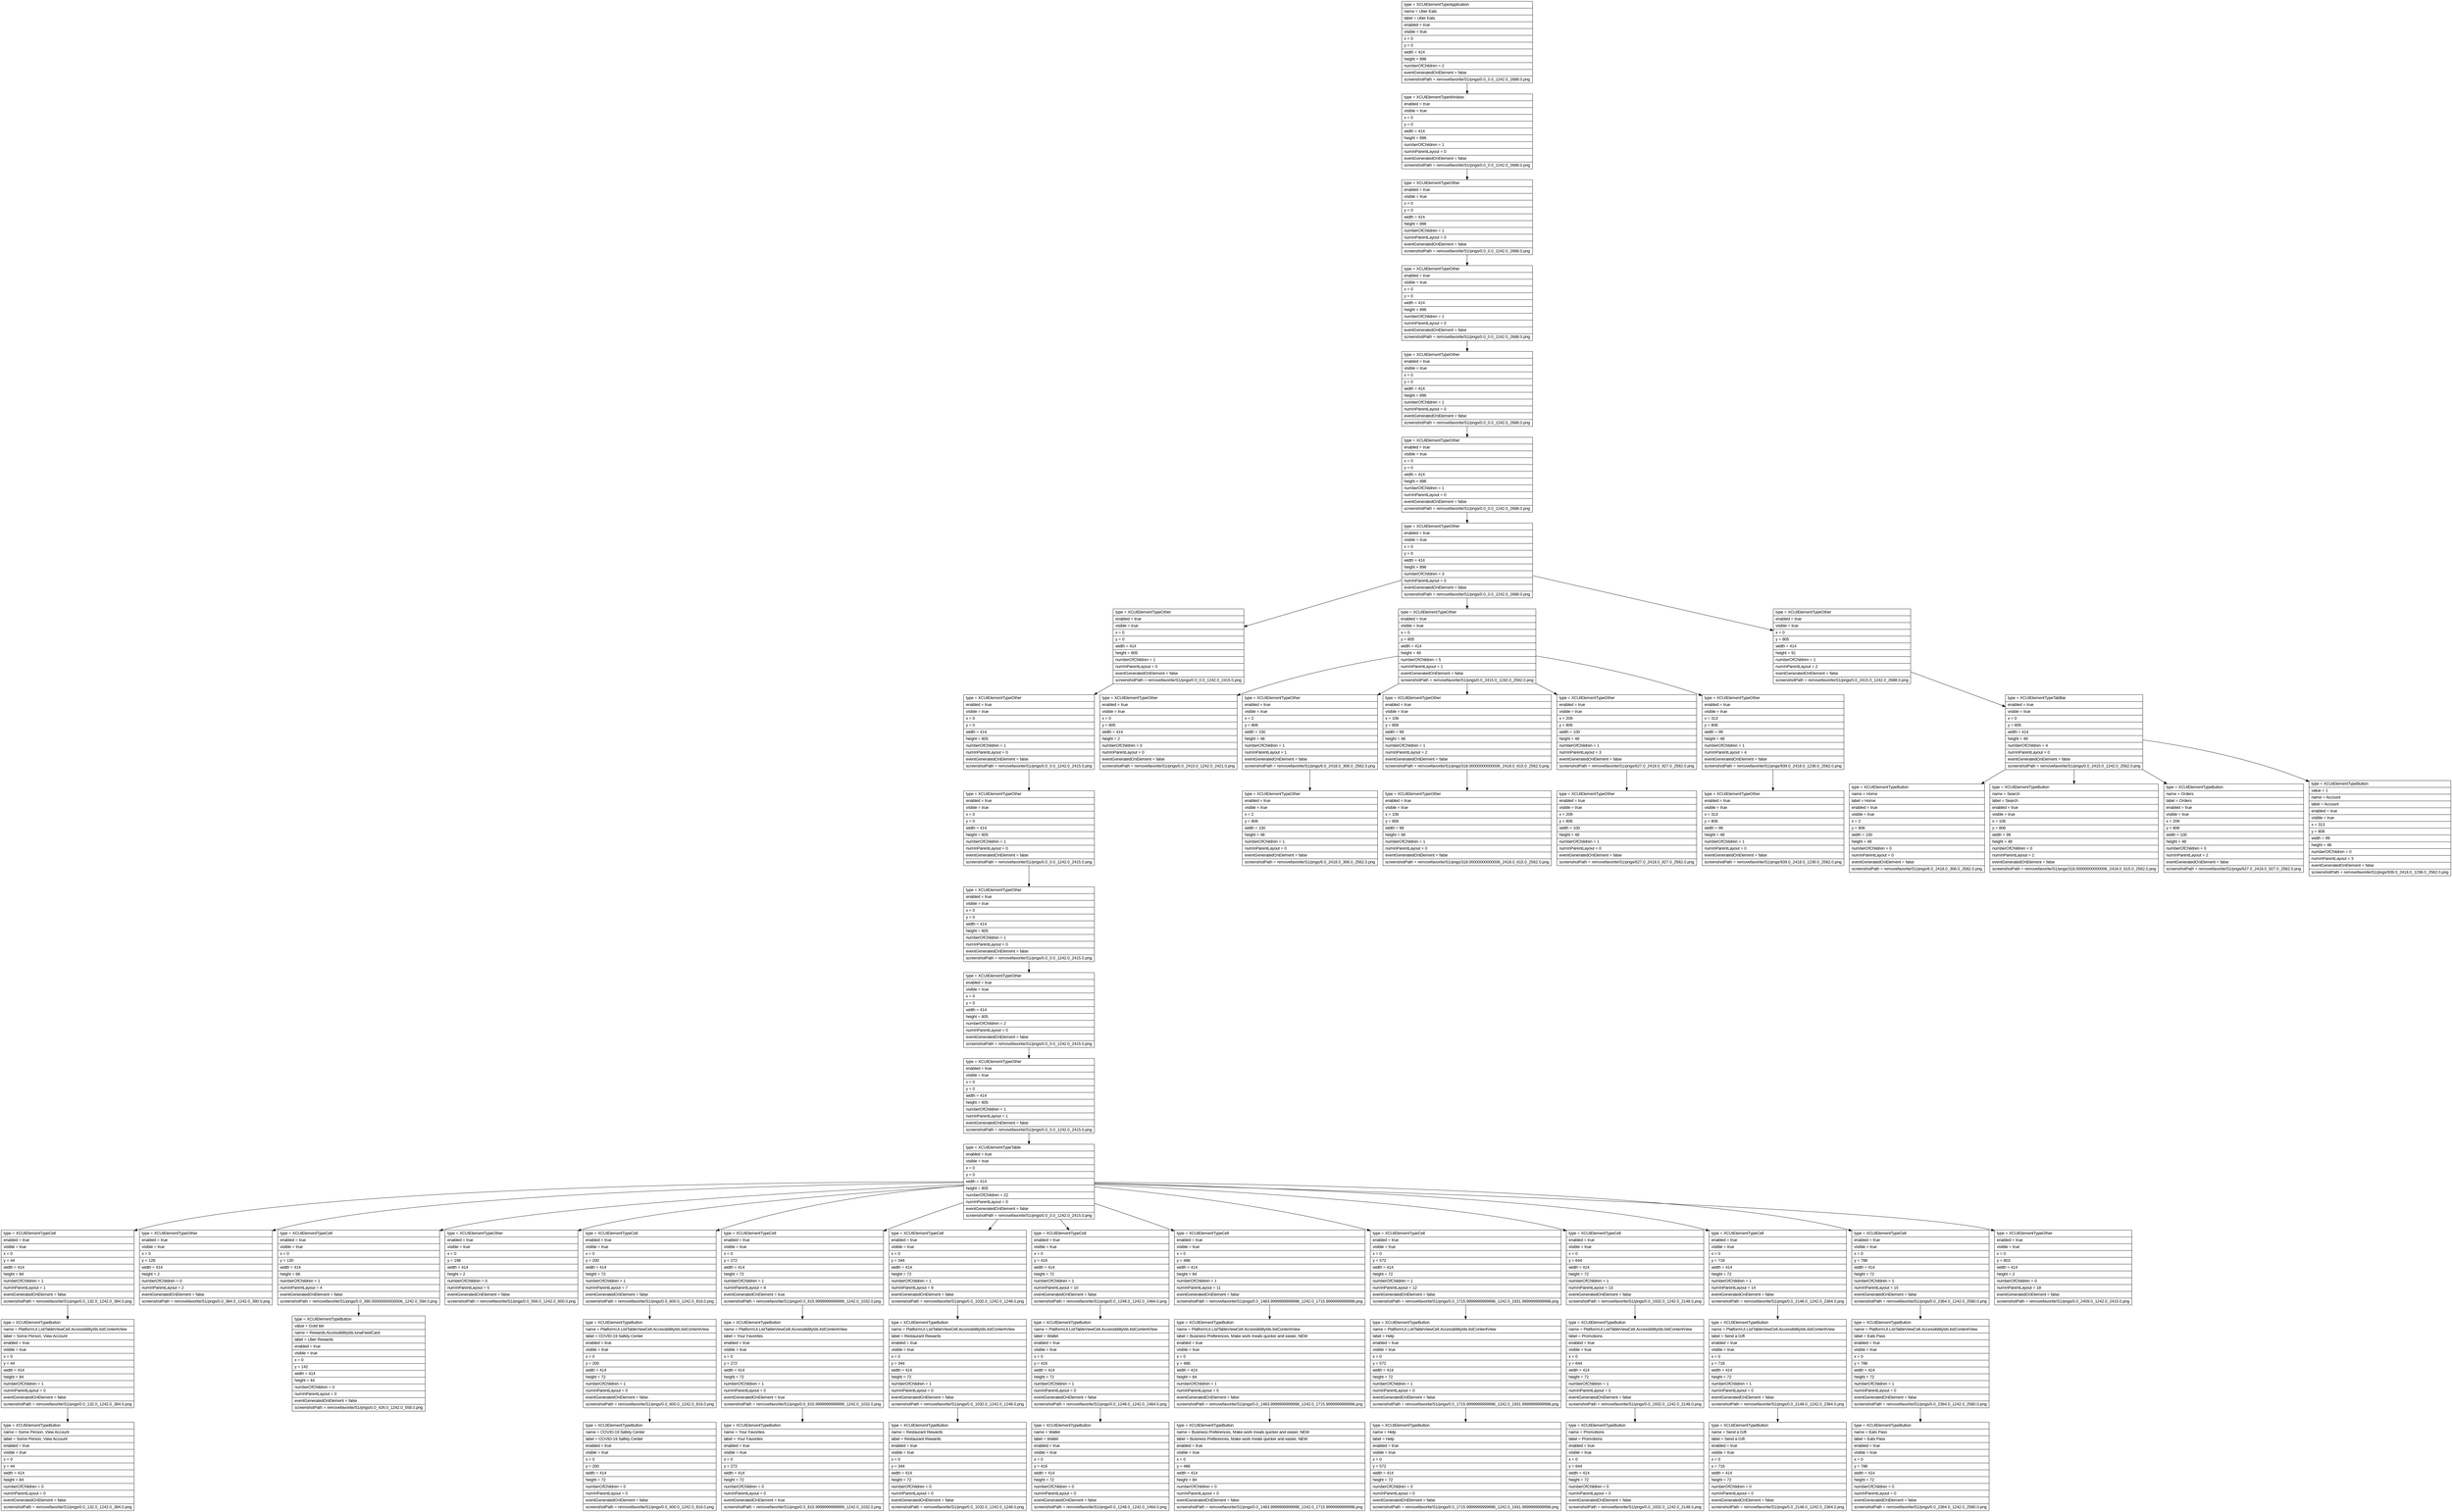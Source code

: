 digraph Layout {

	node [shape=record fontname=Arial];

	0	[label="{type = XCUIElementTypeApplication\l|name = Uber Eats\l|label = Uber Eats\l|enabled = true\l|visible = true\l|x = 0\l|y = 0\l|width = 414\l|height = 896\l|numberOfChildren = 2\l|eventGeneratedOnElement = false \l|screenshotPath = removefavorite/S1/pngs/0.0_0.0_1242.0_2688.0.png\l}"]
	1	[label="{type = XCUIElementTypeWindow\l|enabled = true\l|visible = true\l|x = 0\l|y = 0\l|width = 414\l|height = 896\l|numberOfChildren = 1\l|numInParentLayout = 0\l|eventGeneratedOnElement = false \l|screenshotPath = removefavorite/S1/pngs/0.0_0.0_1242.0_2688.0.png\l}"]
	2	[label="{type = XCUIElementTypeOther\l|enabled = true\l|visible = true\l|x = 0\l|y = 0\l|width = 414\l|height = 896\l|numberOfChildren = 1\l|numInParentLayout = 0\l|eventGeneratedOnElement = false \l|screenshotPath = removefavorite/S1/pngs/0.0_0.0_1242.0_2688.0.png\l}"]
	3	[label="{type = XCUIElementTypeOther\l|enabled = true\l|visible = true\l|x = 0\l|y = 0\l|width = 414\l|height = 896\l|numberOfChildren = 1\l|numInParentLayout = 0\l|eventGeneratedOnElement = false \l|screenshotPath = removefavorite/S1/pngs/0.0_0.0_1242.0_2688.0.png\l}"]
	4	[label="{type = XCUIElementTypeOther\l|enabled = true\l|visible = true\l|x = 0\l|y = 0\l|width = 414\l|height = 896\l|numberOfChildren = 1\l|numInParentLayout = 0\l|eventGeneratedOnElement = false \l|screenshotPath = removefavorite/S1/pngs/0.0_0.0_1242.0_2688.0.png\l}"]
	5	[label="{type = XCUIElementTypeOther\l|enabled = true\l|visible = true\l|x = 0\l|y = 0\l|width = 414\l|height = 896\l|numberOfChildren = 1\l|numInParentLayout = 0\l|eventGeneratedOnElement = false \l|screenshotPath = removefavorite/S1/pngs/0.0_0.0_1242.0_2688.0.png\l}"]
	6	[label="{type = XCUIElementTypeOther\l|enabled = true\l|visible = true\l|x = 0\l|y = 0\l|width = 414\l|height = 896\l|numberOfChildren = 3\l|numInParentLayout = 0\l|eventGeneratedOnElement = false \l|screenshotPath = removefavorite/S1/pngs/0.0_0.0_1242.0_2688.0.png\l}"]
	7	[label="{type = XCUIElementTypeOther\l|enabled = true\l|visible = true\l|x = 0\l|y = 0\l|width = 414\l|height = 805\l|numberOfChildren = 1\l|numInParentLayout = 0\l|eventGeneratedOnElement = false \l|screenshotPath = removefavorite/S1/pngs/0.0_0.0_1242.0_2415.0.png\l}"]
	8	[label="{type = XCUIElementTypeOther\l|enabled = true\l|visible = true\l|x = 0\l|y = 805\l|width = 414\l|height = 49\l|numberOfChildren = 5\l|numInParentLayout = 1\l|eventGeneratedOnElement = false \l|screenshotPath = removefavorite/S1/pngs/0.0_2415.0_1242.0_2562.0.png\l}"]
	9	[label="{type = XCUIElementTypeOther\l|enabled = true\l|visible = true\l|x = 0\l|y = 805\l|width = 414\l|height = 91\l|numberOfChildren = 1\l|numInParentLayout = 2\l|eventGeneratedOnElement = false \l|screenshotPath = removefavorite/S1/pngs/0.0_2415.0_1242.0_2688.0.png\l}"]
	10	[label="{type = XCUIElementTypeOther\l|enabled = true\l|visible = true\l|x = 0\l|y = 0\l|width = 414\l|height = 805\l|numberOfChildren = 1\l|numInParentLayout = 0\l|eventGeneratedOnElement = false \l|screenshotPath = removefavorite/S1/pngs/0.0_0.0_1242.0_2415.0.png\l}"]
	11	[label="{type = XCUIElementTypeOther\l|enabled = true\l|visible = true\l|x = 0\l|y = 805\l|width = 414\l|height = 2\l|numberOfChildren = 0\l|numInParentLayout = 0\l|eventGeneratedOnElement = false \l|screenshotPath = removefavorite/S1/pngs/0.0_2415.0_1242.0_2421.0.png\l}"]
	12	[label="{type = XCUIElementTypeOther\l|enabled = true\l|visible = true\l|x = 2\l|y = 806\l|width = 100\l|height = 48\l|numberOfChildren = 1\l|numInParentLayout = 1\l|eventGeneratedOnElement = false \l|screenshotPath = removefavorite/S1/pngs/6.0_2418.0_306.0_2562.0.png\l}"]
	13	[label="{type = XCUIElementTypeOther\l|enabled = true\l|visible = true\l|x = 106\l|y = 806\l|width = 99\l|height = 48\l|numberOfChildren = 1\l|numInParentLayout = 2\l|eventGeneratedOnElement = false \l|screenshotPath = removefavorite/S1/pngs/318.00000000000006_2418.0_615.0_2562.0.png\l}"]
	14	[label="{type = XCUIElementTypeOther\l|enabled = true\l|visible = true\l|x = 209\l|y = 806\l|width = 100\l|height = 48\l|numberOfChildren = 1\l|numInParentLayout = 3\l|eventGeneratedOnElement = false \l|screenshotPath = removefavorite/S1/pngs/627.0_2418.0_927.0_2562.0.png\l}"]
	15	[label="{type = XCUIElementTypeOther\l|enabled = true\l|visible = true\l|x = 313\l|y = 806\l|width = 99\l|height = 48\l|numberOfChildren = 1\l|numInParentLayout = 4\l|eventGeneratedOnElement = false \l|screenshotPath = removefavorite/S1/pngs/939.0_2418.0_1236.0_2562.0.png\l}"]
	16	[label="{type = XCUIElementTypeTabBar\l|enabled = true\l|visible = true\l|x = 0\l|y = 805\l|width = 414\l|height = 49\l|numberOfChildren = 4\l|numInParentLayout = 0\l|eventGeneratedOnElement = false \l|screenshotPath = removefavorite/S1/pngs/0.0_2415.0_1242.0_2562.0.png\l}"]
	17	[label="{type = XCUIElementTypeOther\l|enabled = true\l|visible = true\l|x = 0\l|y = 0\l|width = 414\l|height = 805\l|numberOfChildren = 1\l|numInParentLayout = 0\l|eventGeneratedOnElement = false \l|screenshotPath = removefavorite/S1/pngs/0.0_0.0_1242.0_2415.0.png\l}"]
	18	[label="{type = XCUIElementTypeOther\l|enabled = true\l|visible = true\l|x = 2\l|y = 806\l|width = 100\l|height = 48\l|numberOfChildren = 1\l|numInParentLayout = 0\l|eventGeneratedOnElement = false \l|screenshotPath = removefavorite/S1/pngs/6.0_2418.0_306.0_2562.0.png\l}"]
	19	[label="{type = XCUIElementTypeOther\l|enabled = true\l|visible = true\l|x = 106\l|y = 806\l|width = 99\l|height = 48\l|numberOfChildren = 1\l|numInParentLayout = 0\l|eventGeneratedOnElement = false \l|screenshotPath = removefavorite/S1/pngs/318.00000000000006_2418.0_615.0_2562.0.png\l}"]
	20	[label="{type = XCUIElementTypeOther\l|enabled = true\l|visible = true\l|x = 209\l|y = 806\l|width = 100\l|height = 48\l|numberOfChildren = 1\l|numInParentLayout = 0\l|eventGeneratedOnElement = false \l|screenshotPath = removefavorite/S1/pngs/627.0_2418.0_927.0_2562.0.png\l}"]
	21	[label="{type = XCUIElementTypeOther\l|enabled = true\l|visible = true\l|x = 313\l|y = 806\l|width = 99\l|height = 48\l|numberOfChildren = 1\l|numInParentLayout = 0\l|eventGeneratedOnElement = false \l|screenshotPath = removefavorite/S1/pngs/939.0_2418.0_1236.0_2562.0.png\l}"]
	22	[label="{type = XCUIElementTypeButton\l|name = Home\l|label = Home\l|enabled = true\l|visible = true\l|x = 2\l|y = 806\l|width = 100\l|height = 48\l|numberOfChildren = 0\l|numInParentLayout = 0\l|eventGeneratedOnElement = false \l|screenshotPath = removefavorite/S1/pngs/6.0_2418.0_306.0_2562.0.png\l}"]
	23	[label="{type = XCUIElementTypeButton\l|name = Search\l|label = Search\l|enabled = true\l|visible = true\l|x = 106\l|y = 806\l|width = 99\l|height = 48\l|numberOfChildren = 0\l|numInParentLayout = 1\l|eventGeneratedOnElement = false \l|screenshotPath = removefavorite/S1/pngs/318.00000000000006_2418.0_615.0_2562.0.png\l}"]
	24	[label="{type = XCUIElementTypeButton\l|name = Orders\l|label = Orders\l|enabled = true\l|visible = true\l|x = 209\l|y = 806\l|width = 100\l|height = 48\l|numberOfChildren = 0\l|numInParentLayout = 2\l|eventGeneratedOnElement = false \l|screenshotPath = removefavorite/S1/pngs/627.0_2418.0_927.0_2562.0.png\l}"]
	25	[label="{type = XCUIElementTypeButton\l|value = 1\l|name = Account\l|label = Account\l|enabled = true\l|visible = true\l|x = 313\l|y = 806\l|width = 99\l|height = 48\l|numberOfChildren = 0\l|numInParentLayout = 3\l|eventGeneratedOnElement = false \l|screenshotPath = removefavorite/S1/pngs/939.0_2418.0_1236.0_2562.0.png\l}"]
	26	[label="{type = XCUIElementTypeOther\l|enabled = true\l|visible = true\l|x = 0\l|y = 0\l|width = 414\l|height = 805\l|numberOfChildren = 1\l|numInParentLayout = 0\l|eventGeneratedOnElement = false \l|screenshotPath = removefavorite/S1/pngs/0.0_0.0_1242.0_2415.0.png\l}"]
	27	[label="{type = XCUIElementTypeOther\l|enabled = true\l|visible = true\l|x = 0\l|y = 0\l|width = 414\l|height = 805\l|numberOfChildren = 2\l|numInParentLayout = 0\l|eventGeneratedOnElement = false \l|screenshotPath = removefavorite/S1/pngs/0.0_0.0_1242.0_2415.0.png\l}"]
	28	[label="{type = XCUIElementTypeOther\l|enabled = true\l|visible = true\l|x = 0\l|y = 0\l|width = 414\l|height = 805\l|numberOfChildren = 1\l|numInParentLayout = 1\l|eventGeneratedOnElement = false \l|screenshotPath = removefavorite/S1/pngs/0.0_0.0_1242.0_2415.0.png\l}"]
	29	[label="{type = XCUIElementTypeTable\l|enabled = true\l|visible = true\l|x = 0\l|y = 0\l|width = 414\l|height = 805\l|numberOfChildren = 22\l|numInParentLayout = 0\l|eventGeneratedOnElement = false \l|screenshotPath = removefavorite/S1/pngs/0.0_0.0_1242.0_2415.0.png\l}"]
	30	[label="{type = XCUIElementTypeCell\l|enabled = true\l|visible = true\l|x = 0\l|y = 44\l|width = 414\l|height = 84\l|numberOfChildren = 1\l|numInParentLayout = 1\l|eventGeneratedOnElement = false \l|screenshotPath = removefavorite/S1/pngs/0.0_132.0_1242.0_384.0.png\l}"]
	31	[label="{type = XCUIElementTypeOther\l|enabled = true\l|visible = true\l|x = 0\l|y = 128\l|width = 414\l|height = 2\l|numberOfChildren = 0\l|numInParentLayout = 2\l|eventGeneratedOnElement = false \l|screenshotPath = removefavorite/S1/pngs/0.0_384.0_1242.0_390.0.png\l}"]
	32	[label="{type = XCUIElementTypeCell\l|enabled = true\l|visible = true\l|x = 0\l|y = 130\l|width = 414\l|height = 68\l|numberOfChildren = 1\l|numInParentLayout = 4\l|eventGeneratedOnElement = false \l|screenshotPath = removefavorite/S1/pngs/0.0_390.00000000000006_1242.0_594.0.png\l}"]
	33	[label="{type = XCUIElementTypeOther\l|enabled = true\l|visible = true\l|x = 0\l|y = 198\l|width = 414\l|height = 2\l|numberOfChildren = 0\l|numInParentLayout = 5\l|eventGeneratedOnElement = false \l|screenshotPath = removefavorite/S1/pngs/0.0_594.0_1242.0_600.0.png\l}"]
	34	[label="{type = XCUIElementTypeCell\l|enabled = true\l|visible = true\l|x = 0\l|y = 200\l|width = 414\l|height = 72\l|numberOfChildren = 1\l|numInParentLayout = 7\l|eventGeneratedOnElement = false \l|screenshotPath = removefavorite/S1/pngs/0.0_600.0_1242.0_816.0.png\l}"]
	35	[label="{type = XCUIElementTypeCell\l|enabled = true\l|visible = true\l|x = 0\l|y = 272\l|width = 414\l|height = 72\l|numberOfChildren = 1\l|numInParentLayout = 8\l|eventGeneratedOnElement = true \l|screenshotPath = removefavorite/S1/pngs/0.0_815.9999999999999_1242.0_1032.0.png\l}"]
	36	[label="{type = XCUIElementTypeCell\l|enabled = true\l|visible = true\l|x = 0\l|y = 344\l|width = 414\l|height = 72\l|numberOfChildren = 1\l|numInParentLayout = 9\l|eventGeneratedOnElement = false \l|screenshotPath = removefavorite/S1/pngs/0.0_1032.0_1242.0_1248.0.png\l}"]
	37	[label="{type = XCUIElementTypeCell\l|enabled = true\l|visible = true\l|x = 0\l|y = 416\l|width = 414\l|height = 72\l|numberOfChildren = 1\l|numInParentLayout = 10\l|eventGeneratedOnElement = false \l|screenshotPath = removefavorite/S1/pngs/0.0_1248.0_1242.0_1464.0.png\l}"]
	38	[label="{type = XCUIElementTypeCell\l|enabled = true\l|visible = true\l|x = 0\l|y = 488\l|width = 414\l|height = 84\l|numberOfChildren = 1\l|numInParentLayout = 11\l|eventGeneratedOnElement = false \l|screenshotPath = removefavorite/S1/pngs/0.0_1463.9999999999998_1242.0_1715.9999999999998.png\l}"]
	39	[label="{type = XCUIElementTypeCell\l|enabled = true\l|visible = true\l|x = 0\l|y = 572\l|width = 414\l|height = 72\l|numberOfChildren = 1\l|numInParentLayout = 12\l|eventGeneratedOnElement = false \l|screenshotPath = removefavorite/S1/pngs/0.0_1715.9999999999998_1242.0_1931.9999999999998.png\l}"]
	40	[label="{type = XCUIElementTypeCell\l|enabled = true\l|visible = true\l|x = 0\l|y = 644\l|width = 414\l|height = 72\l|numberOfChildren = 1\l|numInParentLayout = 13\l|eventGeneratedOnElement = false \l|screenshotPath = removefavorite/S1/pngs/0.0_1932.0_1242.0_2148.0.png\l}"]
	41	[label="{type = XCUIElementTypeCell\l|enabled = true\l|visible = true\l|x = 0\l|y = 716\l|width = 414\l|height = 72\l|numberOfChildren = 1\l|numInParentLayout = 14\l|eventGeneratedOnElement = false \l|screenshotPath = removefavorite/S1/pngs/0.0_2148.0_1242.0_2364.0.png\l}"]
	42	[label="{type = XCUIElementTypeCell\l|enabled = true\l|visible = true\l|x = 0\l|y = 788\l|width = 414\l|height = 72\l|numberOfChildren = 1\l|numInParentLayout = 15\l|eventGeneratedOnElement = false \l|screenshotPath = removefavorite/S1/pngs/0.0_2364.0_1242.0_2580.0.png\l}"]
	43	[label="{type = XCUIElementTypeOther\l|enabled = true\l|visible = true\l|x = 0\l|y = 803\l|width = 414\l|height = 2\l|numberOfChildren = 0\l|numInParentLayout = 18\l|eventGeneratedOnElement = false \l|screenshotPath = removefavorite/S1/pngs/0.0_2409.0_1242.0_2415.0.png\l}"]
	44	[label="{type = XCUIElementTypeButton\l|name = PlatformUI.ListTableViewCell.AccessibilityIds.listContentView\l|label = Some Person, View Account\l|enabled = true\l|visible = true\l|x = 0\l|y = 44\l|width = 414\l|height = 84\l|numberOfChildren = 1\l|numInParentLayout = 0\l|eventGeneratedOnElement = false \l|screenshotPath = removefavorite/S1/pngs/0.0_132.0_1242.0_384.0.png\l}"]
	45	[label="{type = XCUIElementTypeButton\l|value = Gold tier\l|name = Rewards.AccessibilityIds.lunaFeedCard\l|label = Uber Rewards\l|enabled = true\l|visible = true\l|x = 0\l|y = 142\l|width = 414\l|height = 44\l|numberOfChildren = 0\l|numInParentLayout = 0\l|eventGeneratedOnElement = false \l|screenshotPath = removefavorite/S1/pngs/0.0_426.0_1242.0_558.0.png\l}"]
	46	[label="{type = XCUIElementTypeButton\l|name = PlatformUI.ListTableViewCell.AccessibilityIds.listContentView\l|label = COVID-19 Safety Center\l|enabled = true\l|visible = true\l|x = 0\l|y = 200\l|width = 414\l|height = 72\l|numberOfChildren = 1\l|numInParentLayout = 0\l|eventGeneratedOnElement = false \l|screenshotPath = removefavorite/S1/pngs/0.0_600.0_1242.0_816.0.png\l}"]
	47	[label="{type = XCUIElementTypeButton\l|name = PlatformUI.ListTableViewCell.AccessibilityIds.listContentView\l|label = Your Favorites\l|enabled = true\l|visible = true\l|x = 0\l|y = 272\l|width = 414\l|height = 72\l|numberOfChildren = 1\l|numInParentLayout = 0\l|eventGeneratedOnElement = true \l|screenshotPath = removefavorite/S1/pngs/0.0_815.9999999999999_1242.0_1032.0.png\l}"]
	48	[label="{type = XCUIElementTypeButton\l|name = PlatformUI.ListTableViewCell.AccessibilityIds.listContentView\l|label = Restaurant Rewards\l|enabled = true\l|visible = true\l|x = 0\l|y = 344\l|width = 414\l|height = 72\l|numberOfChildren = 1\l|numInParentLayout = 0\l|eventGeneratedOnElement = false \l|screenshotPath = removefavorite/S1/pngs/0.0_1032.0_1242.0_1248.0.png\l}"]
	49	[label="{type = XCUIElementTypeButton\l|name = PlatformUI.ListTableViewCell.AccessibilityIds.listContentView\l|label = Wallet\l|enabled = true\l|visible = true\l|x = 0\l|y = 416\l|width = 414\l|height = 72\l|numberOfChildren = 1\l|numInParentLayout = 0\l|eventGeneratedOnElement = false \l|screenshotPath = removefavorite/S1/pngs/0.0_1248.0_1242.0_1464.0.png\l}"]
	50	[label="{type = XCUIElementTypeButton\l|name = PlatformUI.ListTableViewCell.AccessibilityIds.listContentView\l|label = Business Preferences, Make work meals quicker and easier, NEW\l|enabled = true\l|visible = true\l|x = 0\l|y = 488\l|width = 414\l|height = 84\l|numberOfChildren = 1\l|numInParentLayout = 0\l|eventGeneratedOnElement = false \l|screenshotPath = removefavorite/S1/pngs/0.0_1463.9999999999998_1242.0_1715.9999999999998.png\l}"]
	51	[label="{type = XCUIElementTypeButton\l|name = PlatformUI.ListTableViewCell.AccessibilityIds.listContentView\l|label = Help\l|enabled = true\l|visible = true\l|x = 0\l|y = 572\l|width = 414\l|height = 72\l|numberOfChildren = 1\l|numInParentLayout = 0\l|eventGeneratedOnElement = false \l|screenshotPath = removefavorite/S1/pngs/0.0_1715.9999999999998_1242.0_1931.9999999999998.png\l}"]
	52	[label="{type = XCUIElementTypeButton\l|name = PlatformUI.ListTableViewCell.AccessibilityIds.listContentView\l|label = Promotions\l|enabled = true\l|visible = true\l|x = 0\l|y = 644\l|width = 414\l|height = 72\l|numberOfChildren = 1\l|numInParentLayout = 0\l|eventGeneratedOnElement = false \l|screenshotPath = removefavorite/S1/pngs/0.0_1932.0_1242.0_2148.0.png\l}"]
	53	[label="{type = XCUIElementTypeButton\l|name = PlatformUI.ListTableViewCell.AccessibilityIds.listContentView\l|label = Send a Gift\l|enabled = true\l|visible = true\l|x = 0\l|y = 716\l|width = 414\l|height = 72\l|numberOfChildren = 1\l|numInParentLayout = 0\l|eventGeneratedOnElement = false \l|screenshotPath = removefavorite/S1/pngs/0.0_2148.0_1242.0_2364.0.png\l}"]
	54	[label="{type = XCUIElementTypeButton\l|name = PlatformUI.ListTableViewCell.AccessibilityIds.listContentView\l|label = Eats Pass\l|enabled = true\l|visible = true\l|x = 0\l|y = 788\l|width = 414\l|height = 72\l|numberOfChildren = 1\l|numInParentLayout = 0\l|eventGeneratedOnElement = false \l|screenshotPath = removefavorite/S1/pngs/0.0_2364.0_1242.0_2580.0.png\l}"]
	55	[label="{type = XCUIElementTypeButton\l|name = Some Person, View Account\l|label = Some Person, View Account\l|enabled = true\l|visible = true\l|x = 0\l|y = 44\l|width = 414\l|height = 84\l|numberOfChildren = 0\l|numInParentLayout = 0\l|eventGeneratedOnElement = false \l|screenshotPath = removefavorite/S1/pngs/0.0_132.0_1242.0_384.0.png\l}"]
	56	[label="{type = XCUIElementTypeButton\l|name = COVID-19 Safety Center\l|label = COVID-19 Safety Center\l|enabled = true\l|visible = true\l|x = 0\l|y = 200\l|width = 414\l|height = 72\l|numberOfChildren = 0\l|numInParentLayout = 0\l|eventGeneratedOnElement = false \l|screenshotPath = removefavorite/S1/pngs/0.0_600.0_1242.0_816.0.png\l}"]
	57	[label="{type = XCUIElementTypeButton\l|name = Your Favorites\l|label = Your Favorites\l|enabled = true\l|visible = true\l|x = 0\l|y = 272\l|width = 414\l|height = 72\l|numberOfChildren = 0\l|numInParentLayout = 0\l|eventGeneratedOnElement = true \l|screenshotPath = removefavorite/S1/pngs/0.0_815.9999999999999_1242.0_1032.0.png\l}"]
	58	[label="{type = XCUIElementTypeButton\l|name = Restaurant Rewards\l|label = Restaurant Rewards\l|enabled = true\l|visible = true\l|x = 0\l|y = 344\l|width = 414\l|height = 72\l|numberOfChildren = 0\l|numInParentLayout = 0\l|eventGeneratedOnElement = false \l|screenshotPath = removefavorite/S1/pngs/0.0_1032.0_1242.0_1248.0.png\l}"]
	59	[label="{type = XCUIElementTypeButton\l|name = Wallet\l|label = Wallet\l|enabled = true\l|visible = true\l|x = 0\l|y = 416\l|width = 414\l|height = 72\l|numberOfChildren = 0\l|numInParentLayout = 0\l|eventGeneratedOnElement = false \l|screenshotPath = removefavorite/S1/pngs/0.0_1248.0_1242.0_1464.0.png\l}"]
	60	[label="{type = XCUIElementTypeButton\l|name = Business Preferences, Make work meals quicker and easier, NEW\l|label = Business Preferences, Make work meals quicker and easier, NEW\l|enabled = true\l|visible = true\l|x = 0\l|y = 488\l|width = 414\l|height = 84\l|numberOfChildren = 0\l|numInParentLayout = 0\l|eventGeneratedOnElement = false \l|screenshotPath = removefavorite/S1/pngs/0.0_1463.9999999999998_1242.0_1715.9999999999998.png\l}"]
	61	[label="{type = XCUIElementTypeButton\l|name = Help\l|label = Help\l|enabled = true\l|visible = true\l|x = 0\l|y = 572\l|width = 414\l|height = 72\l|numberOfChildren = 0\l|numInParentLayout = 0\l|eventGeneratedOnElement = false \l|screenshotPath = removefavorite/S1/pngs/0.0_1715.9999999999998_1242.0_1931.9999999999998.png\l}"]
	62	[label="{type = XCUIElementTypeButton\l|name = Promotions\l|label = Promotions\l|enabled = true\l|visible = true\l|x = 0\l|y = 644\l|width = 414\l|height = 72\l|numberOfChildren = 0\l|numInParentLayout = 0\l|eventGeneratedOnElement = false \l|screenshotPath = removefavorite/S1/pngs/0.0_1932.0_1242.0_2148.0.png\l}"]
	63	[label="{type = XCUIElementTypeButton\l|name = Send a Gift\l|label = Send a Gift\l|enabled = true\l|visible = true\l|x = 0\l|y = 716\l|width = 414\l|height = 72\l|numberOfChildren = 0\l|numInParentLayout = 0\l|eventGeneratedOnElement = false \l|screenshotPath = removefavorite/S1/pngs/0.0_2148.0_1242.0_2364.0.png\l}"]
	64	[label="{type = XCUIElementTypeButton\l|name = Eats Pass\l|label = Eats Pass\l|enabled = true\l|visible = true\l|x = 0\l|y = 788\l|width = 414\l|height = 72\l|numberOfChildren = 0\l|numInParentLayout = 0\l|eventGeneratedOnElement = false \l|screenshotPath = removefavorite/S1/pngs/0.0_2364.0_1242.0_2580.0.png\l}"]


	0 -> 1
	1 -> 2
	2 -> 3
	3 -> 4
	4 -> 5
	5 -> 6
	6 -> 7
	6 -> 8
	6 -> 9
	7 -> 10
	8 -> 11
	8 -> 12
	8 -> 13
	8 -> 14
	8 -> 15
	9 -> 16
	10 -> 17
	12 -> 18
	13 -> 19
	14 -> 20
	15 -> 21
	16 -> 22
	16 -> 23
	16 -> 24
	16 -> 25
	17 -> 26
	26 -> 27
	27 -> 28
	28 -> 29
	29 -> 30
	29 -> 31
	29 -> 32
	29 -> 33
	29 -> 34
	29 -> 35
	29 -> 36
	29 -> 37
	29 -> 38
	29 -> 39
	29 -> 40
	29 -> 41
	29 -> 42
	29 -> 43
	30 -> 44
	32 -> 45
	34 -> 46
	35 -> 47
	36 -> 48
	37 -> 49
	38 -> 50
	39 -> 51
	40 -> 52
	41 -> 53
	42 -> 54
	44 -> 55
	46 -> 56
	47 -> 57
	48 -> 58
	49 -> 59
	50 -> 60
	51 -> 61
	52 -> 62
	53 -> 63
	54 -> 64


}